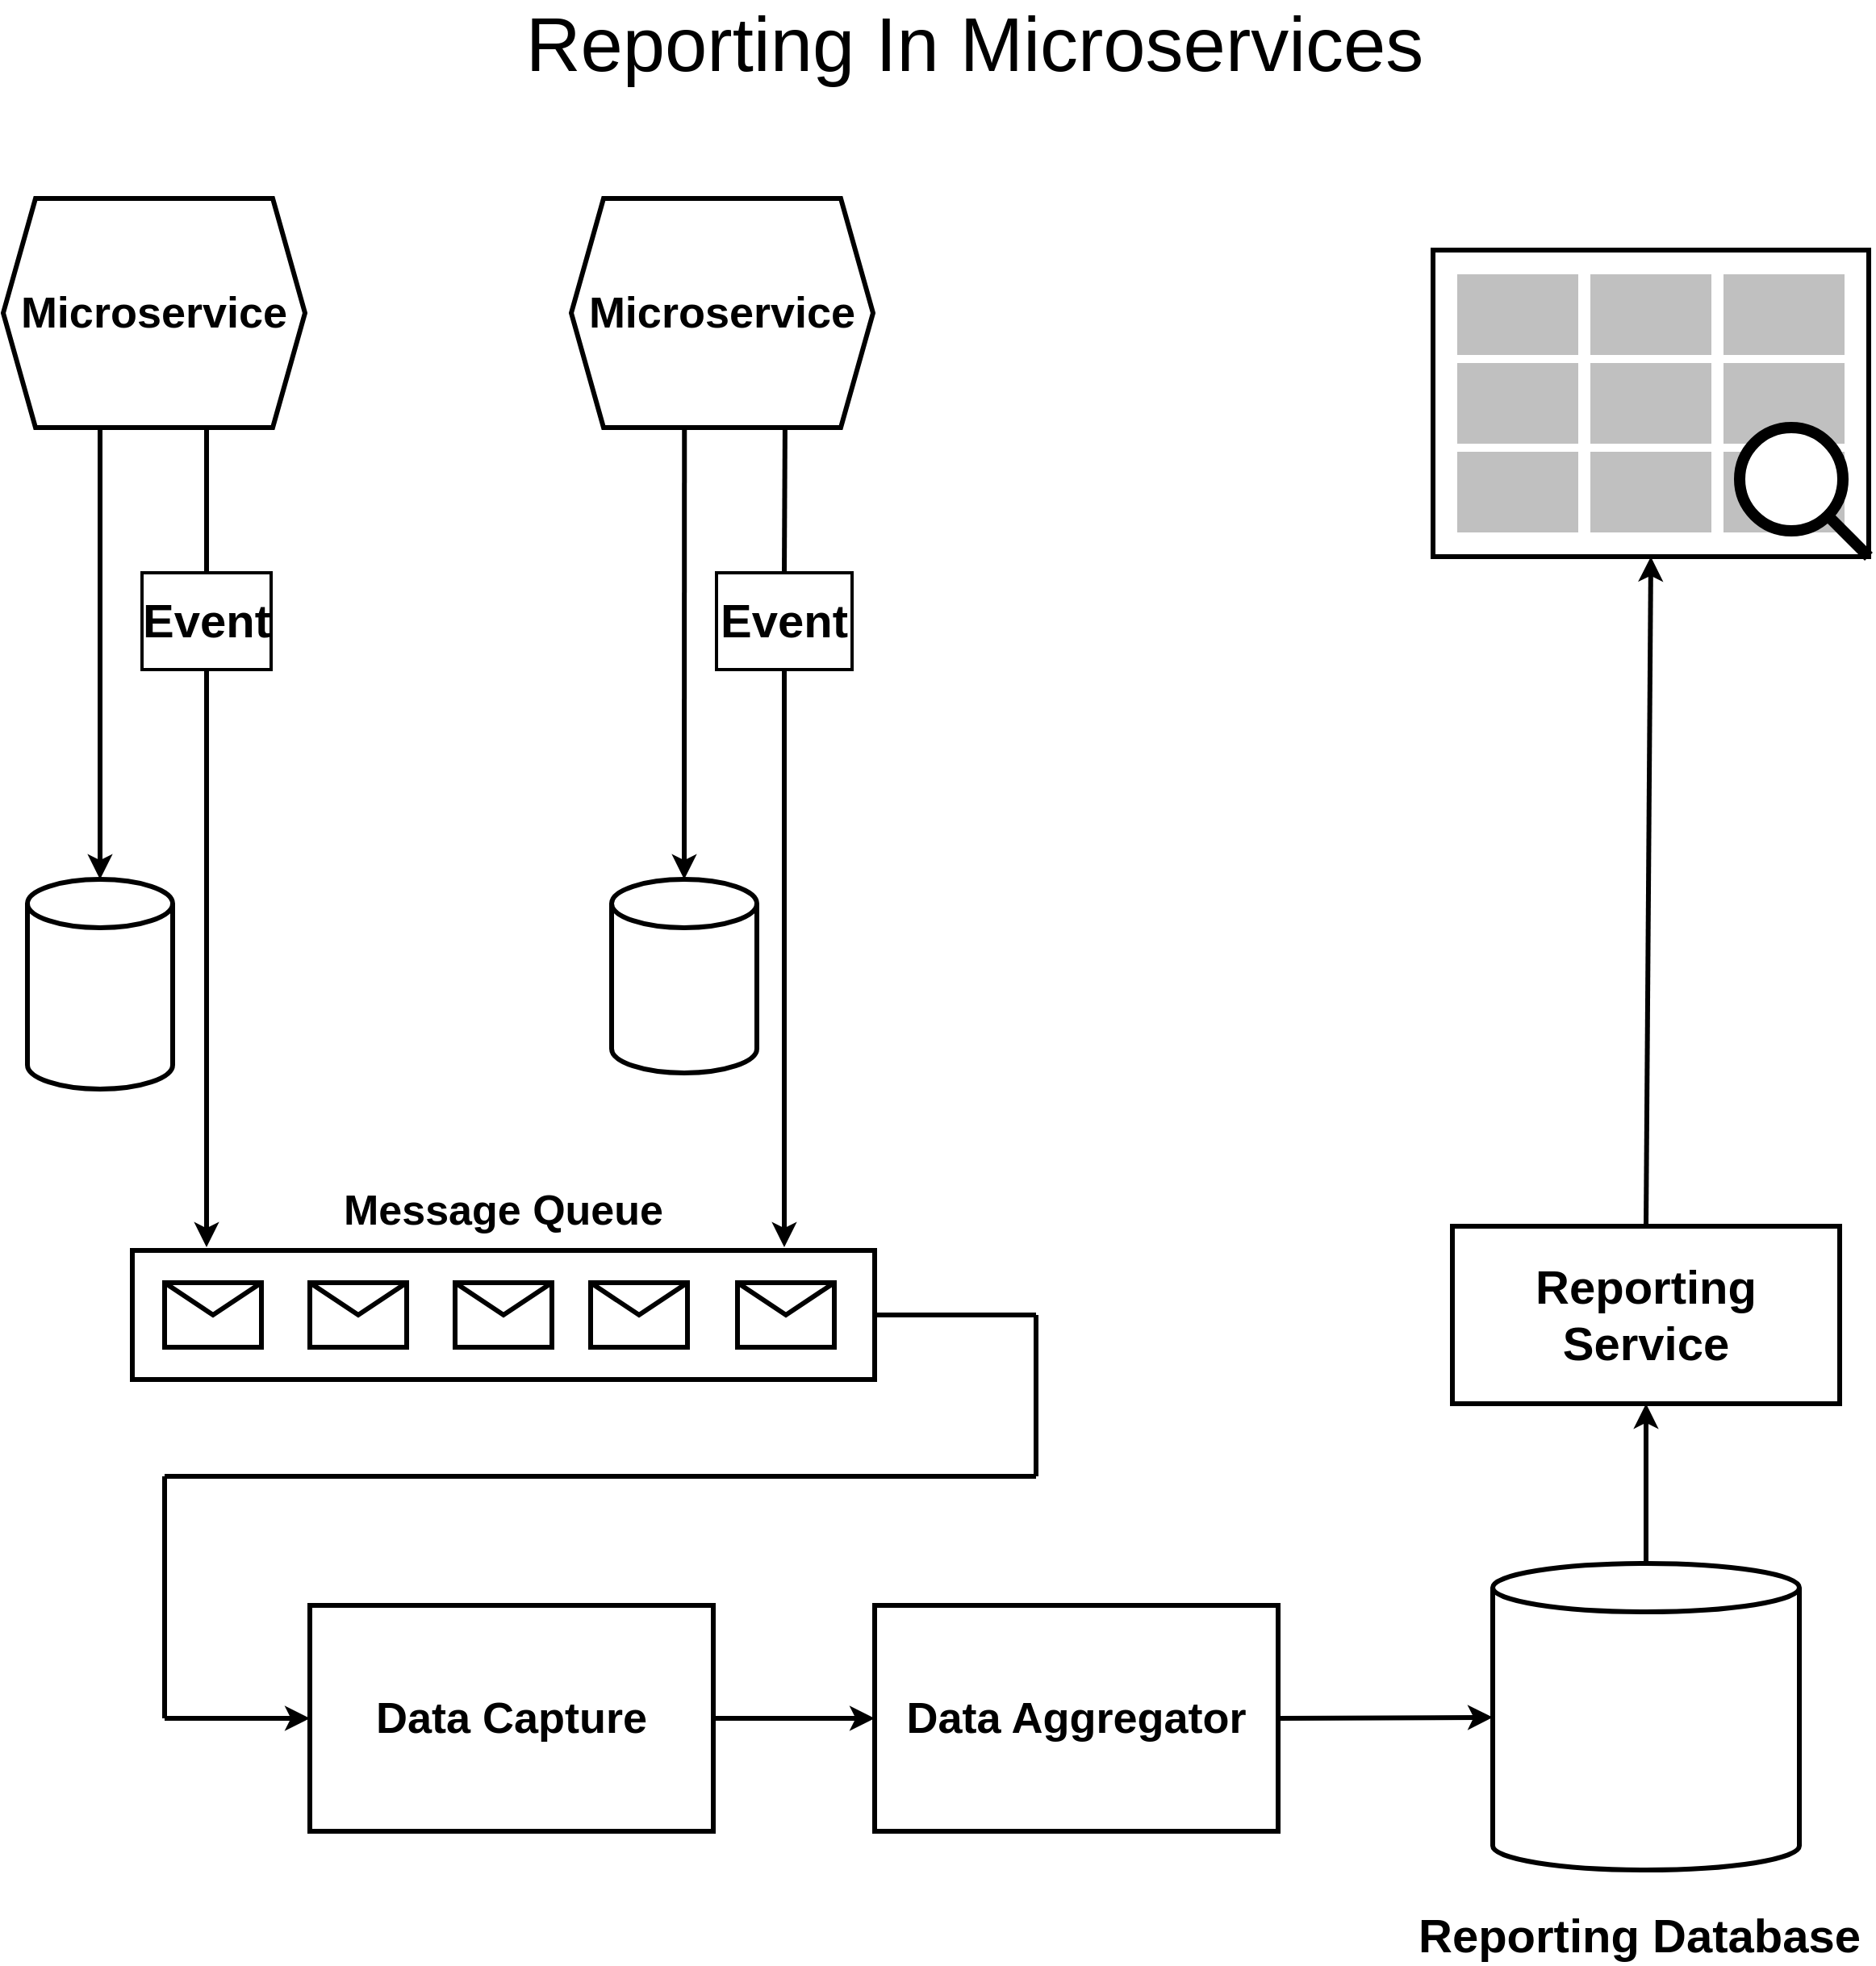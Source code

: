 <mxfile version="18.0.6" type="device"><diagram id="UkUWFfNGELdD6xUfFk-p" name="MicroservicesReporting"><mxGraphModel dx="2076" dy="1298" grid="1" gridSize="10" guides="1" tooltips="1" connect="1" arrows="1" fold="1" page="1" pageScale="1" pageWidth="1250" pageHeight="1250" math="0" shadow="0"><root><mxCell id="0"/><mxCell id="1" parent="0"/><mxCell id="hsGeFQr3q_7OY9mEmTEN-2" value="Microservice" style="shape=hexagon;perimeter=hexagonPerimeter2;whiteSpace=wrap;html=1;fixedSize=1;fontSize=27;strokeWidth=3;fontStyle=1" vertex="1" parent="1"><mxGeometry x="43" y="130" width="187" height="142" as="geometry"/></mxCell><mxCell id="hsGeFQr3q_7OY9mEmTEN-4" value="" style="shape=cylinder3;whiteSpace=wrap;html=1;boundedLbl=1;backgroundOutline=1;size=15;fontSize=27;strokeWidth=3;" vertex="1" parent="1"><mxGeometry x="58" y="552" width="90" height="130" as="geometry"/></mxCell><mxCell id="hsGeFQr3q_7OY9mEmTEN-5" value="" style="shape=cylinder3;whiteSpace=wrap;html=1;boundedLbl=1;backgroundOutline=1;size=15;fontSize=27;strokeWidth=3;" vertex="1" parent="1"><mxGeometry x="420" y="552" width="90" height="120" as="geometry"/></mxCell><mxCell id="hsGeFQr3q_7OY9mEmTEN-7" value="Microservice" style="shape=hexagon;perimeter=hexagonPerimeter2;whiteSpace=wrap;html=1;fixedSize=1;fontSize=27;strokeWidth=3;fontStyle=1" vertex="1" parent="1"><mxGeometry x="395" y="130" width="187" height="142" as="geometry"/></mxCell><mxCell id="hsGeFQr3q_7OY9mEmTEN-8" value="" style="endArrow=classic;html=1;rounded=0;fontSize=27;entryX=0.5;entryY=0;entryDx=0;entryDy=0;entryPerimeter=0;strokeWidth=3;" edge="1" parent="1" target="hsGeFQr3q_7OY9mEmTEN-4"><mxGeometry width="50" height="50" relative="1" as="geometry"><mxPoint x="103" y="272" as="sourcePoint"/><mxPoint x="453" y="632" as="targetPoint"/></mxGeometry></mxCell><mxCell id="hsGeFQr3q_7OY9mEmTEN-9" value="" style="endArrow=classic;html=1;rounded=0;fontSize=27;exitX=0.375;exitY=1;exitDx=0;exitDy=0;entryX=0.5;entryY=0;entryDx=0;entryDy=0;entryPerimeter=0;strokeWidth=3;" edge="1" parent="1" source="hsGeFQr3q_7OY9mEmTEN-7" target="hsGeFQr3q_7OY9mEmTEN-5"><mxGeometry width="50" height="50" relative="1" as="geometry"><mxPoint x="403" y="682" as="sourcePoint"/><mxPoint x="453" y="632" as="targetPoint"/></mxGeometry></mxCell><mxCell id="hsGeFQr3q_7OY9mEmTEN-14" value="" style="rounded=0;whiteSpace=wrap;html=1;fontSize=27;strokeWidth=3;fillColor=#FFFFFF;" vertex="1" parent="1"><mxGeometry x="123" y="782" width="460" height="80" as="geometry"/></mxCell><mxCell id="hsGeFQr3q_7OY9mEmTEN-13" value="" style="shape=message;html=1;whiteSpace=wrap;html=1;outlineConnect=0;fontSize=27;strokeWidth=3;fillColor=#FFFFFF;" vertex="1" parent="1"><mxGeometry x="143" y="802" width="60" height="40" as="geometry"/></mxCell><mxCell id="hsGeFQr3q_7OY9mEmTEN-15" value="" style="shape=message;html=1;whiteSpace=wrap;html=1;outlineConnect=0;fontSize=27;strokeWidth=3;fillColor=#FFFFFF;" vertex="1" parent="1"><mxGeometry x="498" y="802" width="60" height="40" as="geometry"/></mxCell><mxCell id="hsGeFQr3q_7OY9mEmTEN-16" value="" style="shape=message;html=1;whiteSpace=wrap;html=1;outlineConnect=0;fontSize=27;strokeWidth=3;fillColor=#FFFFFF;" vertex="1" parent="1"><mxGeometry x="233" y="802" width="60" height="40" as="geometry"/></mxCell><mxCell id="hsGeFQr3q_7OY9mEmTEN-17" value="" style="shape=message;html=1;whiteSpace=wrap;html=1;outlineConnect=0;fontSize=27;strokeWidth=3;fillColor=#FFFFFF;" vertex="1" parent="1"><mxGeometry x="323" y="802" width="60" height="40" as="geometry"/></mxCell><mxCell id="hsGeFQr3q_7OY9mEmTEN-19" value="" style="shape=message;html=1;whiteSpace=wrap;html=1;outlineConnect=0;fontSize=27;strokeWidth=3;fillColor=#FFFFFF;" vertex="1" parent="1"><mxGeometry x="407" y="802" width="60" height="40" as="geometry"/></mxCell><mxCell id="hsGeFQr3q_7OY9mEmTEN-20" value="Data Capture" style="rounded=0;whiteSpace=wrap;html=1;fontSize=27;strokeWidth=3;fillColor=#FFFFFF;fontStyle=1" vertex="1" parent="1"><mxGeometry x="233" y="1002" width="250" height="140" as="geometry"/></mxCell><mxCell id="hsGeFQr3q_7OY9mEmTEN-22" value="Data Aggregator" style="rounded=0;whiteSpace=wrap;html=1;fontSize=27;strokeWidth=3;fillColor=#FFFFFF;fontStyle=1" vertex="1" parent="1"><mxGeometry x="583" y="1002" width="250" height="140" as="geometry"/></mxCell><mxCell id="hsGeFQr3q_7OY9mEmTEN-23" value="" style="shape=cylinder3;whiteSpace=wrap;html=1;boundedLbl=1;backgroundOutline=1;size=15;fontSize=27;strokeWidth=3;" vertex="1" parent="1"><mxGeometry x="966" y="976" width="190" height="190" as="geometry"/></mxCell><mxCell id="hsGeFQr3q_7OY9mEmTEN-24" value="Reporting Database" style="text;html=1;strokeColor=none;fillColor=none;align=center;verticalAlign=middle;whiteSpace=wrap;rounded=0;fontSize=29;fontStyle=1;strokeWidth=1;" vertex="1" parent="1"><mxGeometry x="912" y="1192" width="290" height="30" as="geometry"/></mxCell><mxCell id="hsGeFQr3q_7OY9mEmTEN-25" value="Reporting &lt;br&gt;Service" style="rounded=0;whiteSpace=wrap;html=1;fontSize=29;strokeWidth=3;fillColor=#FFFFFF;fontStyle=1" vertex="1" parent="1"><mxGeometry x="941" y="767" width="240" height="110" as="geometry"/></mxCell><mxCell id="hsGeFQr3q_7OY9mEmTEN-33" value="" style="endArrow=classic;html=1;rounded=0;fontSize=29;strokeWidth=3;entryX=0.5;entryY=1;entryDx=0;entryDy=0;exitX=0.5;exitY=0;exitDx=0;exitDy=0;" edge="1" parent="1" source="hsGeFQr3q_7OY9mEmTEN-25" target="hsGeFQr3q_7OY9mEmTEN-30"><mxGeometry width="50" height="50" relative="1" as="geometry"><mxPoint x="426" y="652" as="sourcePoint"/><mxPoint x="476" y="602" as="targetPoint"/></mxGeometry></mxCell><mxCell id="hsGeFQr3q_7OY9mEmTEN-34" value="" style="group" vertex="1" connectable="0" parent="1"><mxGeometry x="929" y="162" width="270" height="190" as="geometry"/></mxCell><mxCell id="hsGeFQr3q_7OY9mEmTEN-30" value="" style="rounded=0;whiteSpace=wrap;html=1;fontSize=29;strokeWidth=3;fillColor=#FFFFFF;" vertex="1" parent="hsGeFQr3q_7OY9mEmTEN-34"><mxGeometry width="270" height="190" as="geometry"/></mxCell><mxCell id="hsGeFQr3q_7OY9mEmTEN-32" value="" style="html=1;verticalLabelPosition=bottom;labelBackgroundColor=#ffffff;verticalAlign=top;shadow=0;dashed=0;strokeWidth=1;shape=mxgraph.ios7ui.iconGrid;fillColor=#c0c0c0;gridSize=3,3;fontSize=29;" vertex="1" parent="hsGeFQr3q_7OY9mEmTEN-34"><mxGeometry x="15" y="15" width="240" height="160" as="geometry"/></mxCell><mxCell id="hsGeFQr3q_7OY9mEmTEN-100" value="" style="html=1;verticalLabelPosition=bottom;align=center;labelBackgroundColor=#ffffff;verticalAlign=top;strokeWidth=7;strokeColor=#000000;shadow=0;dashed=0;shape=mxgraph.ios7.icons.looking_glass;fontSize=27;fillColor=#FFFFFF;" vertex="1" parent="hsGeFQr3q_7OY9mEmTEN-34"><mxGeometry x="190" y="110" width="80" height="80" as="geometry"/></mxCell><mxCell id="hsGeFQr3q_7OY9mEmTEN-35" value="" style="endArrow=classic;html=1;rounded=0;fontSize=29;strokeWidth=3;entryX=0.5;entryY=1;entryDx=0;entryDy=0;exitX=0.5;exitY=0;exitDx=0;exitDy=0;exitPerimeter=0;" edge="1" parent="1" source="hsGeFQr3q_7OY9mEmTEN-23" target="hsGeFQr3q_7OY9mEmTEN-25"><mxGeometry width="50" height="50" relative="1" as="geometry"><mxPoint x="426" y="652" as="sourcePoint"/><mxPoint x="476" y="602" as="targetPoint"/></mxGeometry></mxCell><mxCell id="hsGeFQr3q_7OY9mEmTEN-36" value="" style="endArrow=classic;html=1;rounded=0;fontSize=29;strokeWidth=3;exitX=1;exitY=0.5;exitDx=0;exitDy=0;" edge="1" parent="1" source="hsGeFQr3q_7OY9mEmTEN-22" target="hsGeFQr3q_7OY9mEmTEN-23"><mxGeometry width="50" height="50" relative="1" as="geometry"><mxPoint x="880" y="1072" as="sourcePoint"/><mxPoint x="500" y="602" as="targetPoint"/></mxGeometry></mxCell><mxCell id="hsGeFQr3q_7OY9mEmTEN-37" value="" style="endArrow=classic;html=1;rounded=0;fontSize=29;strokeWidth=3;startArrow=none;" edge="1" parent="1" source="hsGeFQr3q_7OY9mEmTEN-42"><mxGeometry width="50" height="50" relative="1" as="geometry"><mxPoint x="169" y="272" as="sourcePoint"/><mxPoint x="169" y="780" as="targetPoint"/></mxGeometry></mxCell><mxCell id="hsGeFQr3q_7OY9mEmTEN-38" value="" style="endArrow=classic;html=1;rounded=0;fontSize=29;strokeWidth=3;startArrow=none;" edge="1" parent="1" source="hsGeFQr3q_7OY9mEmTEN-45"><mxGeometry width="50" height="50" relative="1" as="geometry"><mxPoint x="527.46" y="272" as="sourcePoint"/><mxPoint x="527" y="780" as="targetPoint"/></mxGeometry></mxCell><mxCell id="hsGeFQr3q_7OY9mEmTEN-42" value="Event" style="rounded=0;whiteSpace=wrap;html=1;fontSize=29;strokeWidth=2;fillColor=#FFFFFF;fontStyle=1" vertex="1" parent="1"><mxGeometry x="129" y="362" width="80" height="60" as="geometry"/></mxCell><mxCell id="hsGeFQr3q_7OY9mEmTEN-43" value="" style="endArrow=none;html=1;rounded=0;fontSize=29;strokeWidth=3;entryX=0.5;entryY=0;entryDx=0;entryDy=0;" edge="1" parent="1" target="hsGeFQr3q_7OY9mEmTEN-42"><mxGeometry width="50" height="50" relative="1" as="geometry"><mxPoint x="169" y="272" as="sourcePoint"/><mxPoint x="168.54" y="788.4" as="targetPoint"/></mxGeometry></mxCell><mxCell id="hsGeFQr3q_7OY9mEmTEN-45" value="Event" style="rounded=0;whiteSpace=wrap;html=1;fontSize=29;strokeWidth=2;fillColor=#FFFFFF;fontStyle=1" vertex="1" parent="1"><mxGeometry x="485" y="362" width="84" height="60" as="geometry"/></mxCell><mxCell id="hsGeFQr3q_7OY9mEmTEN-46" value="" style="endArrow=none;html=1;rounded=0;fontSize=29;strokeWidth=3;entryX=0.5;entryY=0;entryDx=0;entryDy=0;" edge="1" parent="1" target="hsGeFQr3q_7OY9mEmTEN-45"><mxGeometry width="50" height="50" relative="1" as="geometry"><mxPoint x="527.46" y="272" as="sourcePoint"/><mxPoint x="527" y="788.4" as="targetPoint"/></mxGeometry></mxCell><mxCell id="hsGeFQr3q_7OY9mEmTEN-49" value="" style="endArrow=classic;html=1;rounded=0;fontSize=29;strokeWidth=3;entryX=0;entryY=0.5;entryDx=0;entryDy=0;exitX=1;exitY=0.5;exitDx=0;exitDy=0;" edge="1" parent="1" source="hsGeFQr3q_7OY9mEmTEN-20" target="hsGeFQr3q_7OY9mEmTEN-22"><mxGeometry width="50" height="50" relative="1" as="geometry"><mxPoint x="373" y="772" as="sourcePoint"/><mxPoint x="423" y="722" as="targetPoint"/></mxGeometry></mxCell><mxCell id="hsGeFQr3q_7OY9mEmTEN-50" value="" style="endArrow=none;html=1;rounded=0;fontSize=29;strokeWidth=3;entryX=1;entryY=0.5;entryDx=0;entryDy=0;" edge="1" parent="1" target="hsGeFQr3q_7OY9mEmTEN-14"><mxGeometry width="50" height="50" relative="1" as="geometry"><mxPoint x="683" y="822" as="sourcePoint"/><mxPoint x="423" y="722" as="targetPoint"/></mxGeometry></mxCell><mxCell id="hsGeFQr3q_7OY9mEmTEN-51" value="" style="endArrow=none;html=1;rounded=0;fontSize=29;strokeWidth=3;" edge="1" parent="1"><mxGeometry width="50" height="50" relative="1" as="geometry"><mxPoint x="683" y="922" as="sourcePoint"/><mxPoint x="683" y="822" as="targetPoint"/></mxGeometry></mxCell><mxCell id="hsGeFQr3q_7OY9mEmTEN-52" value="" style="endArrow=none;html=1;rounded=0;fontSize=29;strokeWidth=3;" edge="1" parent="1"><mxGeometry width="50" height="50" relative="1" as="geometry"><mxPoint x="143" y="922" as="sourcePoint"/><mxPoint x="683" y="922" as="targetPoint"/></mxGeometry></mxCell><mxCell id="hsGeFQr3q_7OY9mEmTEN-53" value="" style="endArrow=none;html=1;rounded=0;fontSize=29;strokeWidth=3;" edge="1" parent="1"><mxGeometry width="50" height="50" relative="1" as="geometry"><mxPoint x="143" y="922" as="sourcePoint"/><mxPoint x="143" y="1072" as="targetPoint"/></mxGeometry></mxCell><mxCell id="hsGeFQr3q_7OY9mEmTEN-57" value="" style="endArrow=classic;html=1;rounded=0;fontSize=29;strokeWidth=3;entryX=0;entryY=0.5;entryDx=0;entryDy=0;" edge="1" parent="1" target="hsGeFQr3q_7OY9mEmTEN-20"><mxGeometry width="50" height="50" relative="1" as="geometry"><mxPoint x="143" y="1072" as="sourcePoint"/><mxPoint x="423" y="722" as="targetPoint"/></mxGeometry></mxCell><mxCell id="hsGeFQr3q_7OY9mEmTEN-101" value="Reporting In Microservices" style="text;html=1;strokeColor=none;fillColor=none;align=center;verticalAlign=middle;whiteSpace=wrap;rounded=0;fontSize=47;fontStyle=0" vertex="1" parent="1"><mxGeometry x="340" y="20" width="610" height="30" as="geometry"/></mxCell><mxCell id="hsGeFQr3q_7OY9mEmTEN-102" value="Message Queue" style="text;html=1;strokeColor=none;fillColor=none;align=center;verticalAlign=middle;whiteSpace=wrap;rounded=0;fontSize=26;fontStyle=1" vertex="1" parent="1"><mxGeometry x="243" y="742" width="220" height="30" as="geometry"/></mxCell></root></mxGraphModel></diagram></mxfile>